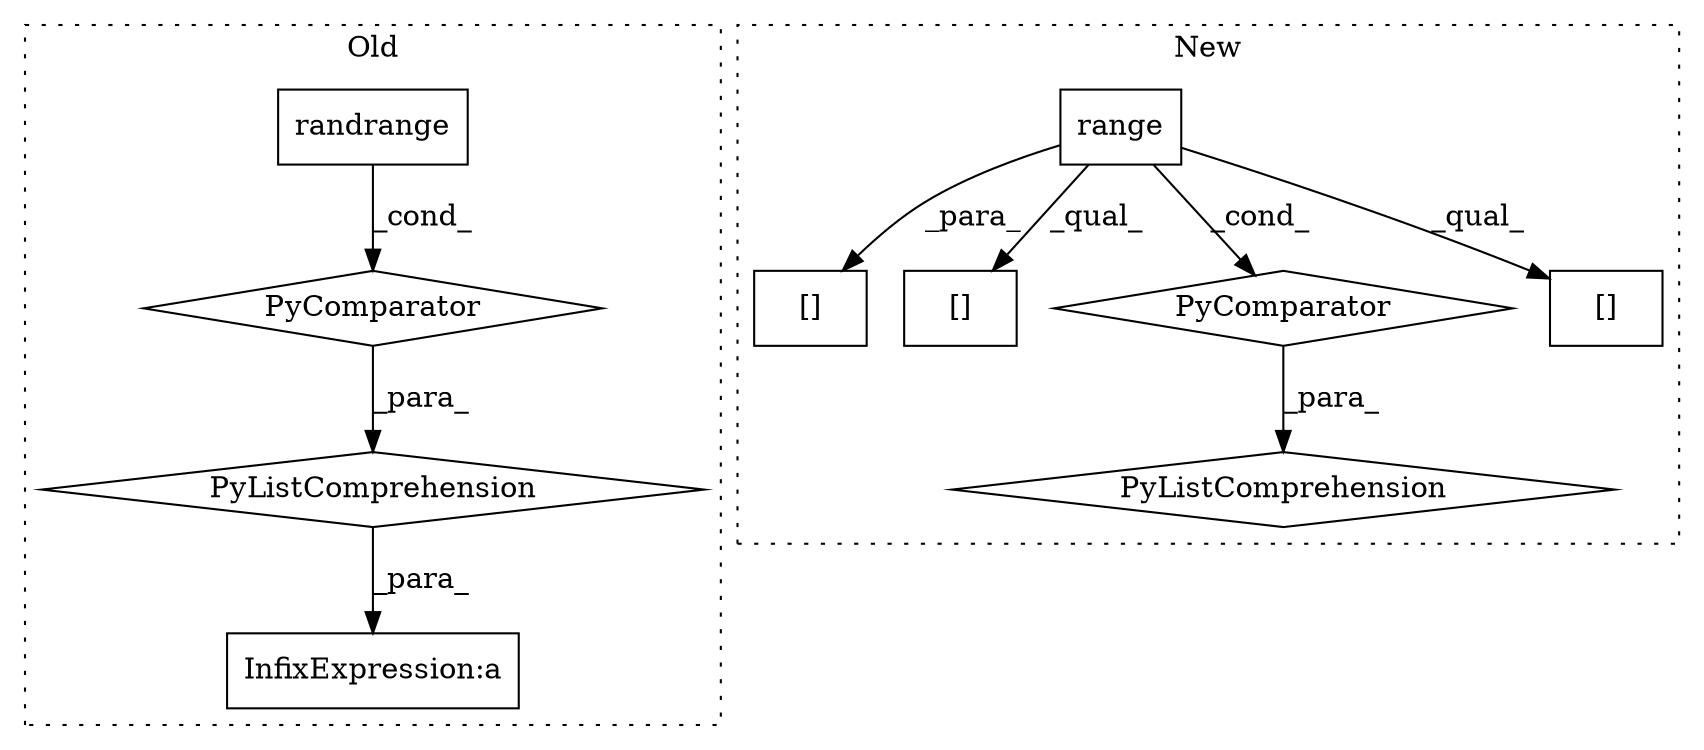 digraph G {
subgraph cluster0 {
1 [label="randrange" a="32" s="75767,75778" l="10,1" shape="box"];
3 [label="InfixExpression:a" a="27" s="76023" l="14" shape="box"];
5 [label="PyListComprehension" a="109" s="75760" l="123" shape="diamond"];
8 [label="PyComparator" a="113" s="75837" l="38" shape="diamond"];
label = "Old";
style="dotted";
}
subgraph cluster1 {
2 [label="range" a="32" s="76258,76269" l="6,1" shape="box"];
4 [label="[]" a="2" s="76549,76562" l="5,1" shape="box"];
6 [label="PyListComprehension" a="109" s="76549" l="110" shape="diamond"];
7 [label="[]" a="2" s="76436,76443" l="6,1" shape="box"];
9 [label="PyComparator" a="113" s="76621" l="30" shape="diamond"];
10 [label="[]" a="2" s="76681,76688" l="6,1" shape="box"];
label = "New";
style="dotted";
}
1 -> 8 [label="_cond_"];
2 -> 9 [label="_cond_"];
2 -> 10 [label="_qual_"];
2 -> 7 [label="_qual_"];
2 -> 4 [label="_para_"];
5 -> 3 [label="_para_"];
8 -> 5 [label="_para_"];
9 -> 6 [label="_para_"];
}